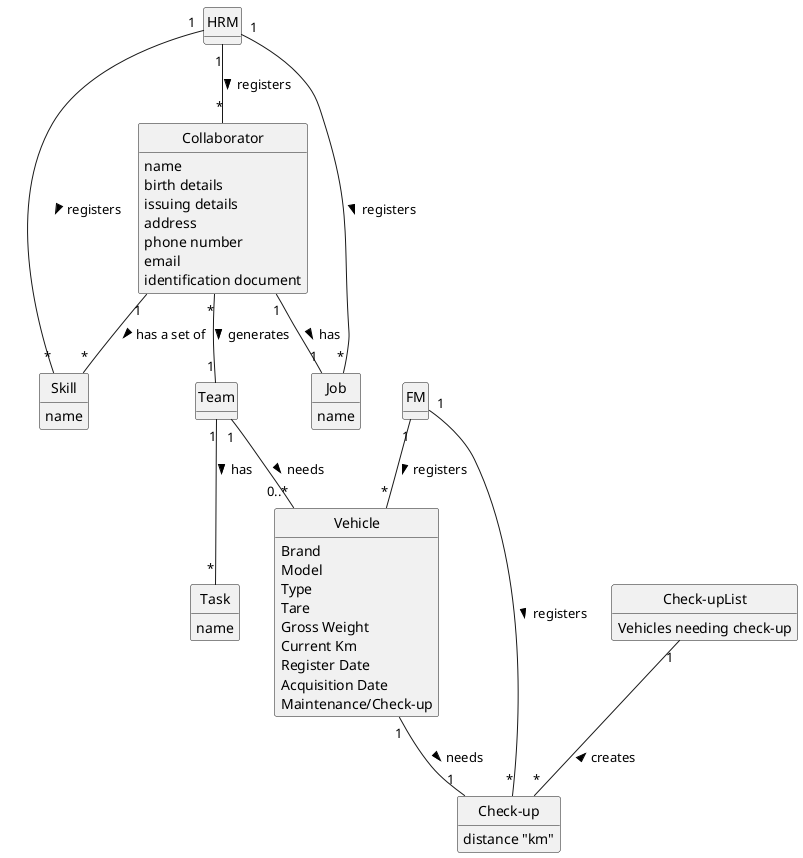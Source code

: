 @startuml
skinparam monochrome true
skinparam packageStyle rectangle
skinparam shadowing false
'skinparam linetype ortho
'left to right direction
skinparam classAttributeIconSize 0
hide circle
hide methods

'title Domain Model

'class Platform {
'  -description
'}

class HRM

class FM

class Skill{
    name
}

class Job{
    name
}

class Collaborator{
    name
    birth details
    issuing details
    address
    phone number
    email
    identification document
}

class Team

class Task{
    name
}

class Vehicle{
    Brand
    Model
    Type
    Tare
    Gross Weight
    Current Km
    Register Date
    Acquisition Date
    Maintenance/Check-up
}

class Check-up{
    distance "km"
}

class Check-upList{
    Vehicles needing check-up
}

HRM "1" -- "*" Skill : registers >
HRM "1" -- "*" Job : registers >
HRM "1" -- "*" Collaborator : registers >
Collaborator "1" -- "*" Skill : has a set of >
Collaborator "1" -- "1" Job : has >
Collaborator "*" -- "1" Team : generates >
Team "1" -- "*" Task : has >
FM "1" -- "*" Vehicle : registers >
FM "1" -- "*" "Check-up" : registers >
Vehicle "1" -- "1" "Check-up" : needs >
Team "1" -- "0..*" Vehicle : needs >
"Check-upList" "1" -- "*" "Check-up" :  creates <


'Organization "1" - "0..*" Employee : has >
'Organization "1" - "0..*" Task: owns >
''Task "*" -- "1" Employee: created by >
'Employee "1" -- "*" Task : creates >
''Employee "0..1" -- "1" User: acts as >
'Task "*" - "1" Category: cataloged as >
'TechnicalSkill "*" - "1" ActivityArea: regarding an >

'Category "*" - "*" TechnicalSkill :  : requires >
'(Category, TechnicalSkill) . FeatureTS

'Organization "1" -left "1" PostalAddress : located At >

@enduml